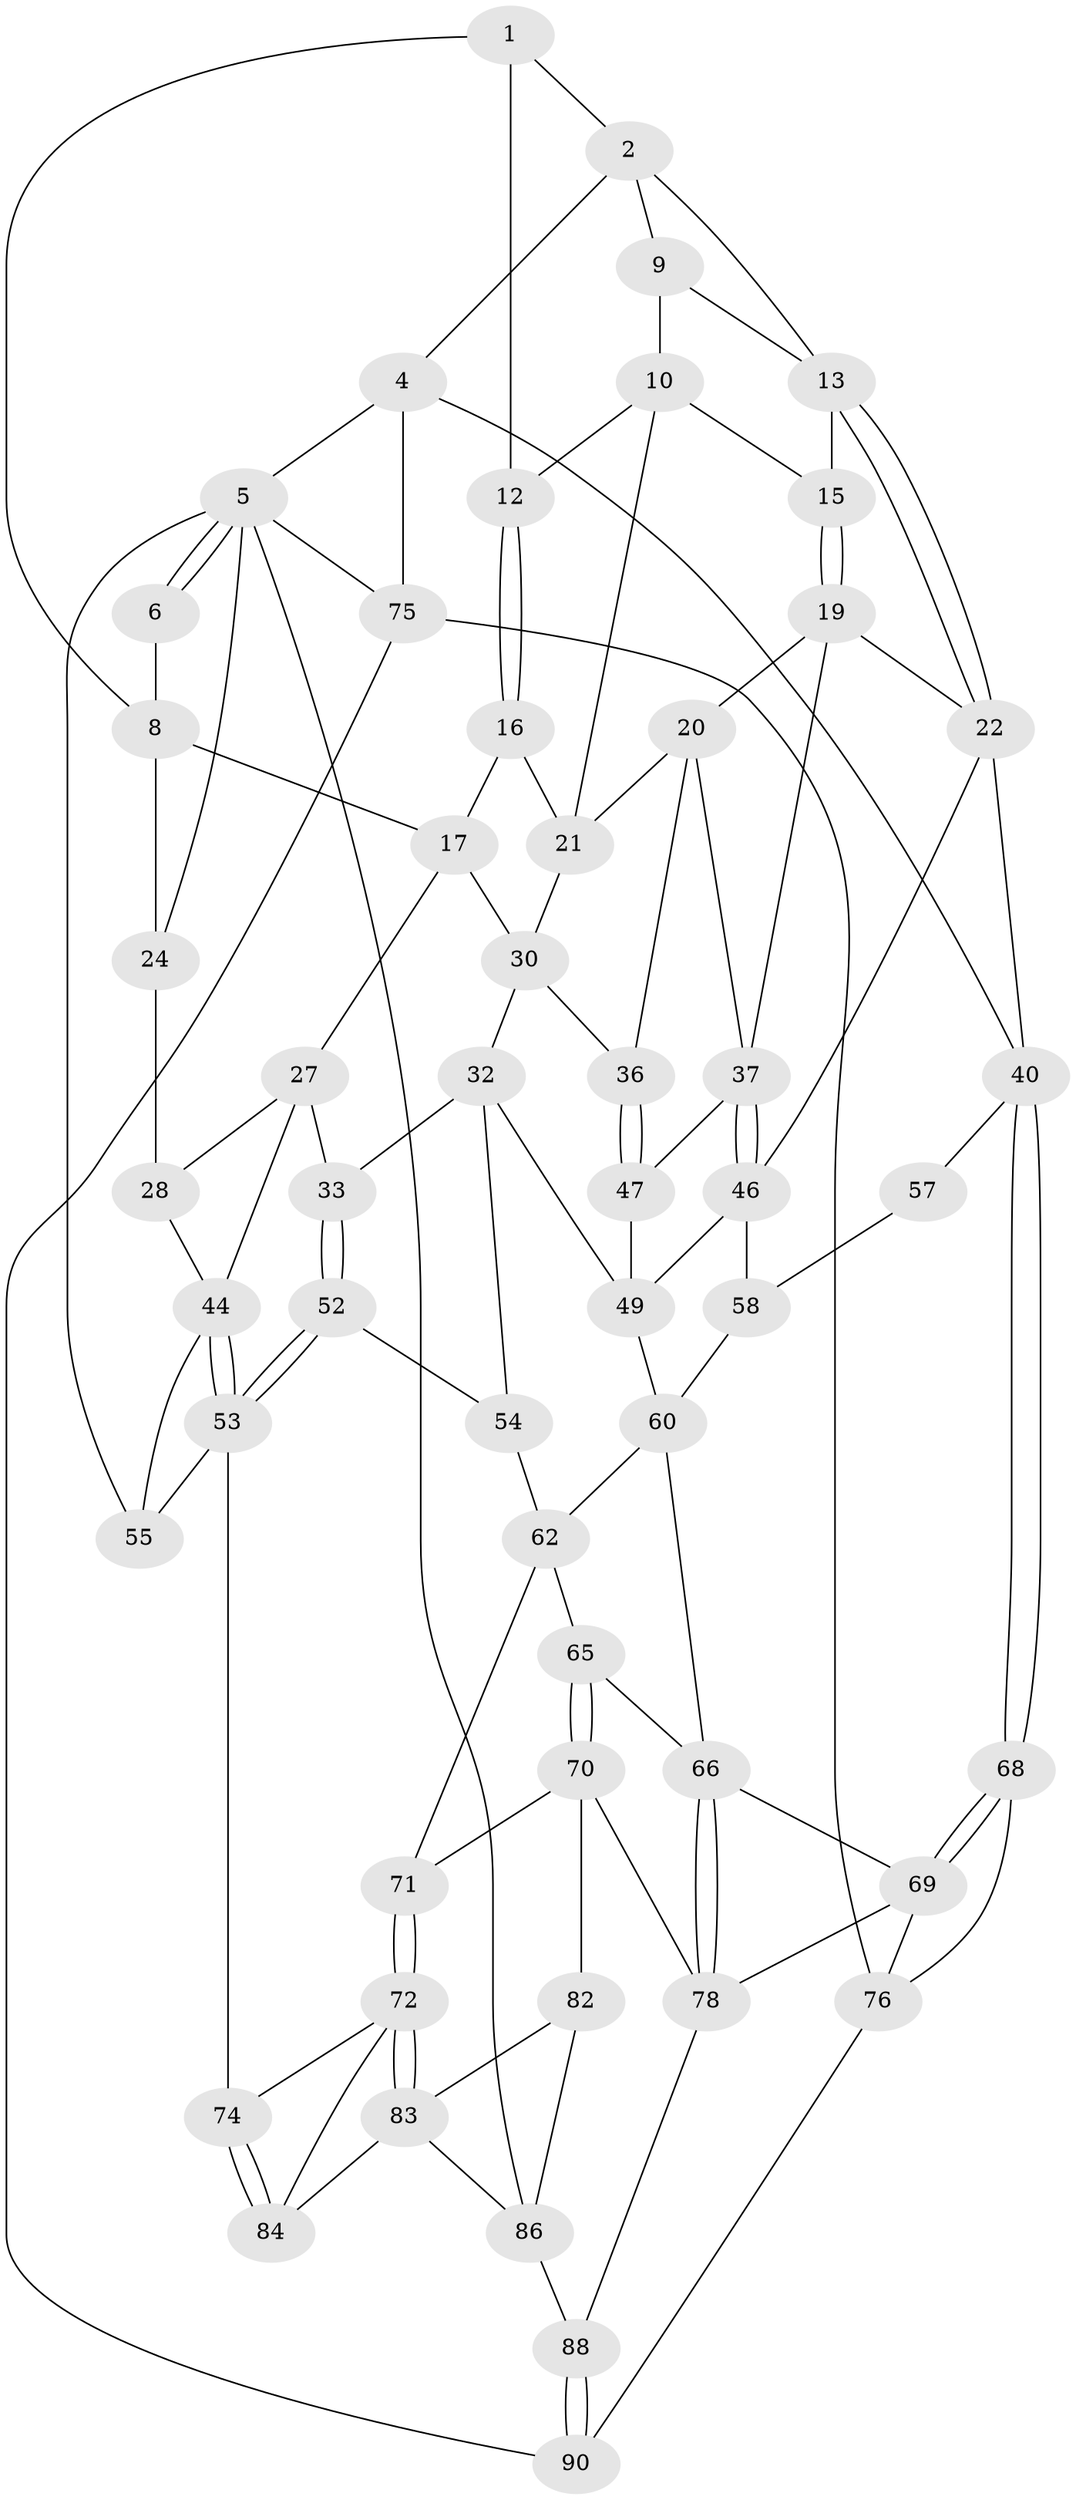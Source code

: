 // original degree distribution, {3: 0.022222222222222223, 4: 0.2222222222222222, 5: 0.5555555555555556, 6: 0.2}
// Generated by graph-tools (version 1.1) at 2025/11/02/27/25 16:11:54]
// undirected, 55 vertices, 115 edges
graph export_dot {
graph [start="1"]
  node [color=gray90,style=filled];
  1 [pos="+0.3397854556974599+0",super="+7"];
  2 [pos="+0.6069314560299336+0",super="+3"];
  4 [pos="+1+0",super="+39"];
  5 [pos="+0+0",super="+56"];
  6 [pos="+0.11137882647992935+0"];
  8 [pos="+0.1451759105057444+0.08936772469429057",super="+18"];
  9 [pos="+0.5941457156300974+0"];
  10 [pos="+0.5460593040253631+0.03628258588497916",super="+11"];
  12 [pos="+0.3572800930987445+0"];
  13 [pos="+0.8175675846981043+0.1327065510664242",super="+14"];
  15 [pos="+0.5989413722111817+0.10636138800217916"];
  16 [pos="+0.2163165888528406+0.14163813657140314"];
  17 [pos="+0.17883759094504761+0.14255899883777037",super="+26"];
  19 [pos="+0.5332647176365536+0.19809267881694154",super="+23"];
  20 [pos="+0.5160439026925993+0.19640926303940687",super="+35"];
  21 [pos="+0.4475400059782638+0.16039587271018885",super="+29"];
  22 [pos="+0.8063094314607646+0.1702147914050846",super="+42"];
  24 [pos="+0.1279604884577157+0.10147814851536965",super="+25"];
  27 [pos="+0.09764801807353218+0.2374054125080212",super="+34"];
  28 [pos="+0+0.18636307813710812",super="+43"];
  30 [pos="+0.32764690450404443+0.3086683942582319",super="+31"];
  32 [pos="+0.21385155598797273+0.3933375671309243",super="+51"];
  33 [pos="+0.21279033733840538+0.39388283050254674"];
  36 [pos="+0.4130053528563144+0.3737178035951988"];
  37 [pos="+0.6419648223504415+0.33525962664745784",super="+38"];
  40 [pos="+1+0.5064013754418801",super="+41"];
  44 [pos="+0.003763427947737921+0.43012433661056304",super="+45"];
  46 [pos="+0.6566478485996775+0.43831845926293883",super="+48"];
  47 [pos="+0.44902864234296536+0.4127691108874118"];
  49 [pos="+0.5057972025265205+0.5136263471220633",super="+50"];
  52 [pos="+0.21174638698515702+0.6521219257611428"];
  53 [pos="+0.14559910181834557+0.6792561887051094",super="+64"];
  54 [pos="+0.26446408466360477+0.6577231307127169"];
  55 [pos="+0+0.8294593235637061"];
  57 [pos="+0.937881567624452+0.545874562885836"];
  58 [pos="+0.6574709064967107+0.45442585737871954",super="+59"];
  60 [pos="+0.7597281410861314+0.6569312394984023",super="+61"];
  62 [pos="+0.5157040611155502+0.6011373628967138",super="+63"];
  65 [pos="+0.5286951634390272+0.6967474884395737"];
  66 [pos="+0.5913018471668596+0.7319164995918773",super="+67"];
  68 [pos="+0.8745395347867946+0.8097982946760691"];
  69 [pos="+0.7925521141734095+0.7977555540447248",super="+80"];
  70 [pos="+0.39372478738006+0.7798845939408492",super="+79"];
  71 [pos="+0.38594634690689184+0.7810661561509648"];
  72 [pos="+0.33944365891754924+0.8925277663465695",super="+73"];
  74 [pos="+0.14766743288827477+0.8139148615777473"];
  75 [pos="+1+0.755541337928732",super="+77"];
  76 [pos="+0.9135557254366293+0.8412887679763066",super="+87"];
  78 [pos="+0.5850694365251159+0.884057036104749",super="+81"];
  82 [pos="+0.3977546018505009+0.9897263612850404"];
  83 [pos="+0.3401132621868822+0.8946718150459777",super="+85"];
  84 [pos="+0.15228766501741303+0.9541236634770596"];
  86 [pos="+0+1",super="+89"];
  88 [pos="+0.6376706834431222+1"];
  90 [pos="+1+1"];
  1 -- 2;
  1 -- 8;
  1 -- 12;
  2 -- 9;
  2 -- 4;
  2 -- 13;
  4 -- 5;
  4 -- 75 [weight=2];
  4 -- 40;
  5 -- 6;
  5 -- 6;
  5 -- 75;
  5 -- 86;
  5 -- 55;
  5 -- 24;
  6 -- 8;
  8 -- 17;
  8 -- 24;
  9 -- 10;
  9 -- 13;
  10 -- 15;
  10 -- 12;
  10 -- 21;
  12 -- 16;
  12 -- 16;
  13 -- 22;
  13 -- 22;
  13 -- 15;
  15 -- 19;
  15 -- 19;
  16 -- 17;
  16 -- 21;
  17 -- 27;
  17 -- 30;
  19 -- 20;
  19 -- 37;
  19 -- 22;
  20 -- 21;
  20 -- 37;
  20 -- 36;
  21 -- 30;
  22 -- 40;
  22 -- 46;
  24 -- 28 [weight=2];
  27 -- 28;
  27 -- 33;
  27 -- 44;
  28 -- 44;
  30 -- 36;
  30 -- 32;
  32 -- 33;
  32 -- 54;
  32 -- 49;
  33 -- 52;
  33 -- 52;
  36 -- 47;
  36 -- 47;
  37 -- 46;
  37 -- 46;
  37 -- 47;
  40 -- 68;
  40 -- 68;
  40 -- 57;
  44 -- 53;
  44 -- 53;
  44 -- 55;
  46 -- 49;
  46 -- 58;
  47 -- 49;
  49 -- 60;
  52 -- 53;
  52 -- 53;
  52 -- 54;
  53 -- 74;
  53 -- 55;
  54 -- 62;
  57 -- 58 [weight=2];
  58 -- 60;
  60 -- 66;
  60 -- 62;
  62 -- 65;
  62 -- 71;
  65 -- 66;
  65 -- 70;
  65 -- 70;
  66 -- 78;
  66 -- 78;
  66 -- 69;
  68 -- 69;
  68 -- 69;
  68 -- 76;
  69 -- 76;
  69 -- 78;
  70 -- 71;
  70 -- 78;
  70 -- 82;
  71 -- 72;
  71 -- 72;
  72 -- 83;
  72 -- 83;
  72 -- 74;
  72 -- 84;
  74 -- 84;
  74 -- 84;
  75 -- 76;
  75 -- 90;
  76 -- 90;
  78 -- 88;
  82 -- 83;
  82 -- 86;
  83 -- 84;
  83 -- 86;
  86 -- 88;
  88 -- 90;
  88 -- 90;
}
